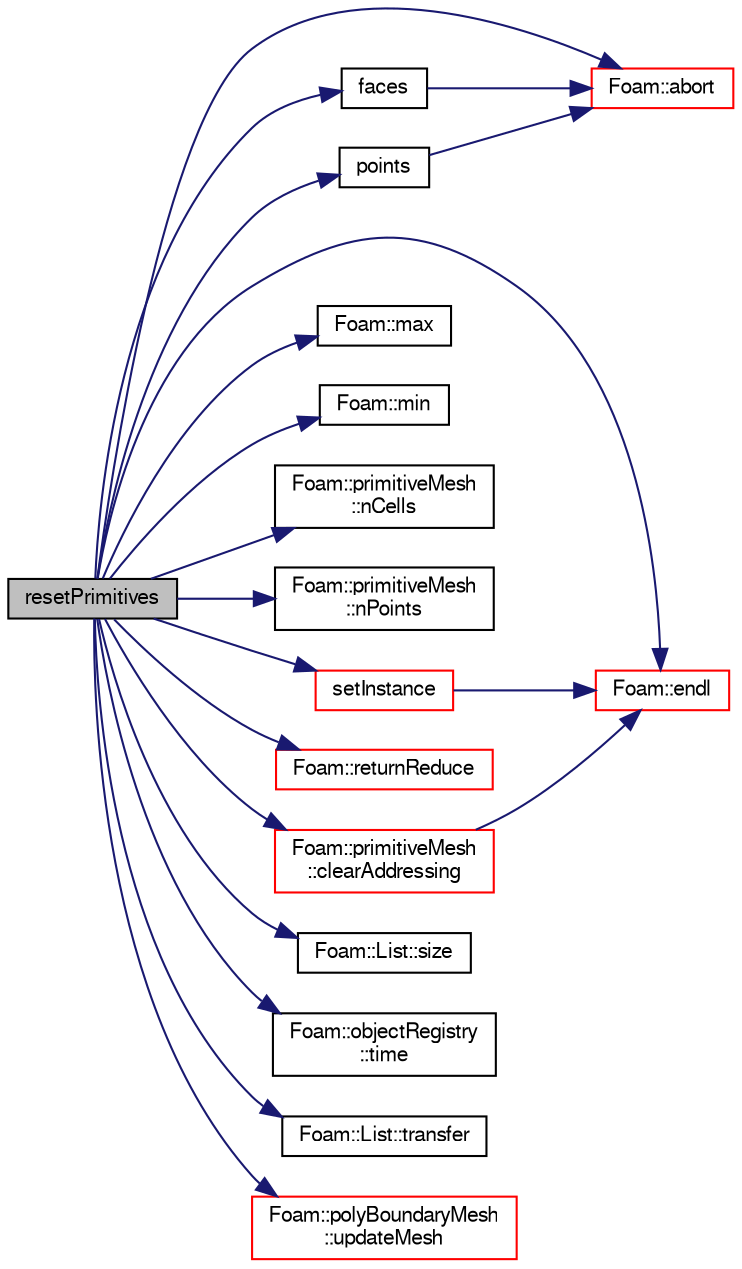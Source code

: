 digraph "resetPrimitives"
{
  bgcolor="transparent";
  edge [fontname="FreeSans",fontsize="10",labelfontname="FreeSans",labelfontsize="10"];
  node [fontname="FreeSans",fontsize="10",shape=record];
  rankdir="LR";
  Node23506 [label="resetPrimitives",height=0.2,width=0.4,color="black", fillcolor="grey75", style="filled", fontcolor="black"];
  Node23506 -> Node23507 [color="midnightblue",fontsize="10",style="solid",fontname="FreeSans"];
  Node23507 [label="Foam::abort",height=0.2,width=0.4,color="red",URL="$a21124.html#a447107a607d03e417307c203fa5fb44b"];
  Node23506 -> Node23550 [color="midnightblue",fontsize="10",style="solid",fontname="FreeSans"];
  Node23550 [label="Foam::primitiveMesh\l::clearAddressing",height=0.2,width=0.4,color="red",URL="$a27530.html#aac1ee7169044dccb262b78097d6ab1a8",tooltip="Clear topological data. "];
  Node23550 -> Node23515 [color="midnightblue",fontsize="10",style="solid",fontname="FreeSans"];
  Node23515 [label="Foam::endl",height=0.2,width=0.4,color="red",URL="$a21124.html#a2db8fe02a0d3909e9351bb4275b23ce4",tooltip="Add newline and flush stream. "];
  Node23506 -> Node23515 [color="midnightblue",fontsize="10",style="solid",fontname="FreeSans"];
  Node23506 -> Node23552 [color="midnightblue",fontsize="10",style="solid",fontname="FreeSans"];
  Node23552 [label="faces",height=0.2,width=0.4,color="black",URL="$a27410.html#a431c0a24765f0bb6d32f6a03ce0e9b57",tooltip="Return raw faces. "];
  Node23552 -> Node23507 [color="midnightblue",fontsize="10",style="solid",fontname="FreeSans"];
  Node23506 -> Node23553 [color="midnightblue",fontsize="10",style="solid",fontname="FreeSans"];
  Node23553 [label="Foam::max",height=0.2,width=0.4,color="black",URL="$a21124.html#ac993e906cf2774ae77e666bc24e81733"];
  Node23506 -> Node23554 [color="midnightblue",fontsize="10",style="solid",fontname="FreeSans"];
  Node23554 [label="Foam::min",height=0.2,width=0.4,color="black",URL="$a21124.html#a253e112ad2d56d96230ff39ea7f442dc"];
  Node23506 -> Node23555 [color="midnightblue",fontsize="10",style="solid",fontname="FreeSans"];
  Node23555 [label="Foam::primitiveMesh\l::nCells",height=0.2,width=0.4,color="black",URL="$a27530.html#a13b94bdb0926552bf78ad5210a73a3d5"];
  Node23506 -> Node23556 [color="midnightblue",fontsize="10",style="solid",fontname="FreeSans"];
  Node23556 [label="Foam::primitiveMesh\l::nPoints",height=0.2,width=0.4,color="black",URL="$a27530.html#a1c886a784a597459dbf2d9470798e9dd"];
  Node23506 -> Node23557 [color="midnightblue",fontsize="10",style="solid",fontname="FreeSans"];
  Node23557 [label="points",height=0.2,width=0.4,color="black",URL="$a27410.html#ac44123fc1265297c41a43c3b62fdb4c2",tooltip="Return raw points. "];
  Node23557 -> Node23507 [color="midnightblue",fontsize="10",style="solid",fontname="FreeSans"];
  Node23506 -> Node23558 [color="midnightblue",fontsize="10",style="solid",fontname="FreeSans"];
  Node23558 [label="Foam::returnReduce",height=0.2,width=0.4,color="red",URL="$a21124.html#a8d528a67d2a9c6fe4fb94bc86872624b"];
  Node23506 -> Node23577 [color="midnightblue",fontsize="10",style="solid",fontname="FreeSans"];
  Node23577 [label="setInstance",height=0.2,width=0.4,color="red",URL="$a27410.html#add9813891a074bebd77384af1717b0bf",tooltip="Set the instance for mesh files. "];
  Node23577 -> Node23515 [color="midnightblue",fontsize="10",style="solid",fontname="FreeSans"];
  Node23506 -> Node23562 [color="midnightblue",fontsize="10",style="solid",fontname="FreeSans"];
  Node23562 [label="Foam::List::size",height=0.2,width=0.4,color="black",URL="$a25694.html#a8a5f6fa29bd4b500caf186f60245b384",tooltip="Override size to be inconsistent with allocated storage. "];
  Node23506 -> Node23580 [color="midnightblue",fontsize="10",style="solid",fontname="FreeSans"];
  Node23580 [label="Foam::objectRegistry\l::time",height=0.2,width=0.4,color="black",URL="$a26326.html#a0d94096809fe3376b29a2a29ca11bb18",tooltip="Return time. "];
  Node23506 -> Node23581 [color="midnightblue",fontsize="10",style="solid",fontname="FreeSans"];
  Node23581 [label="Foam::List::transfer",height=0.2,width=0.4,color="black",URL="$a25694.html#a25ad1d2084d16b234b0cf91c07e832c0",tooltip="Transfer the contents of the argument List into this list. "];
  Node23506 -> Node23582 [color="midnightblue",fontsize="10",style="solid",fontname="FreeSans"];
  Node23582 [label="Foam::polyBoundaryMesh\l::updateMesh",height=0.2,width=0.4,color="red",URL="$a27402.html#ae5693a309a936ac1040dd48c2881677f",tooltip="Correct polyBoundaryMesh after topology update. "];
}
